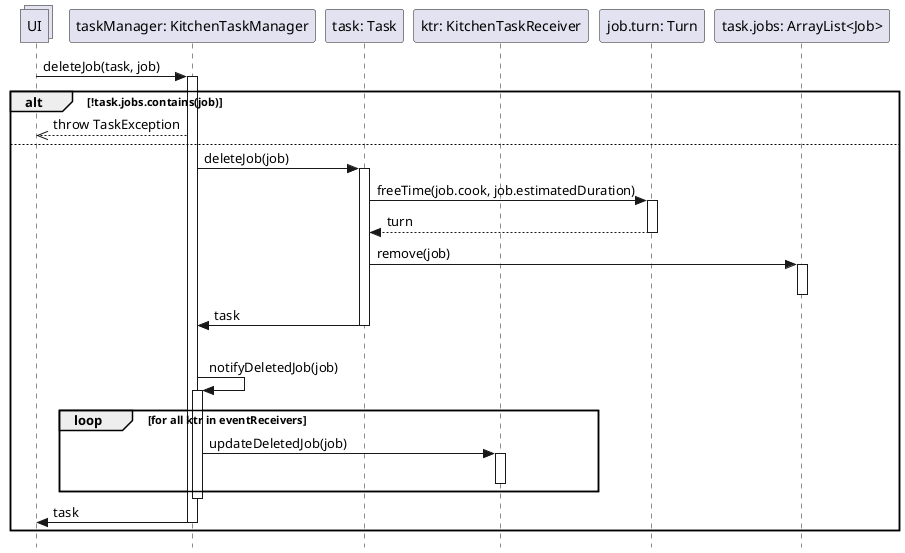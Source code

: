 @startuml Operazione 6a
skinparam Style strictuml

collections UI

'commento di prova per vedere se riesco a pushare sul nuovo pc

participant "taskManager: KitchenTaskManager" as tm
participant "task: Task" as task
participant "ktr: KitchenTaskReceiver" as ktr
participant "job.turn: Turn" as t
participant "task.jobs: ArrayList<Job>" as jl

UI -> tm: deleteJob(task, job)
activate tm

alt !task.jobs.contains(job)
    UI <<-- tm: throw TaskException
else
    tm -> task: deleteJob(job)
    activate task
    task -> t: freeTime(job.cook, job.estimatedDuration)
    activate t
    return turn

    task -> jl: remove(job)
    activate jl
    deactivate jl

    tm <- task: task
    deactivate task

    |||
    tm -> tm: notifyDeletedJob(job)
    activate tm
    loop for all ktr in eventReceivers
        tm -> ktr : updateDeletedJob(job)
        activate ktr
        deactivate ktr
    end
    deactivate tm

    UI <- tm: task
    deactivate tm

end

deactivate tm

@enduml